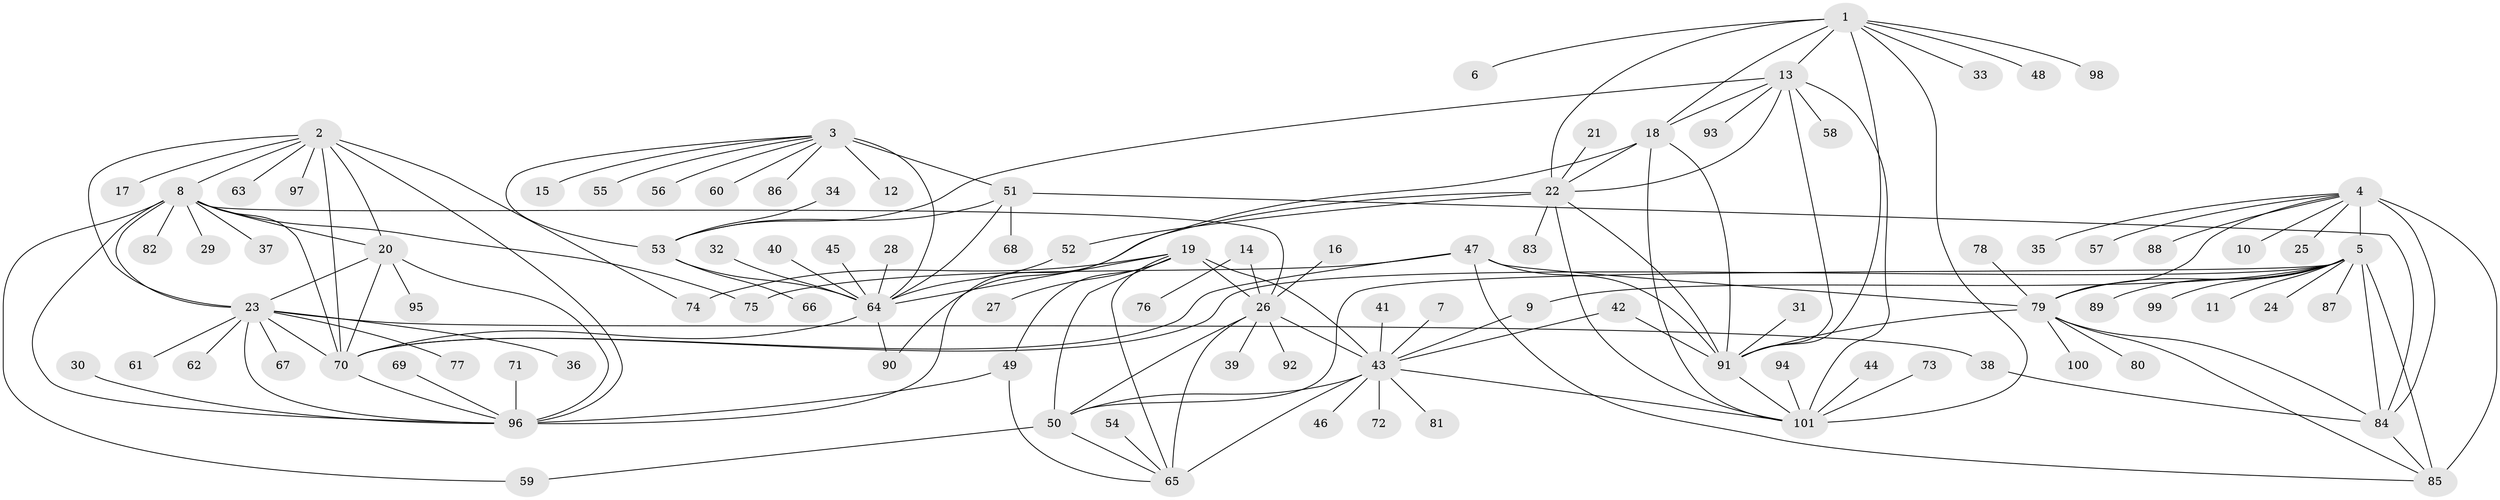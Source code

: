 // original degree distribution, {9: 0.055944055944055944, 8: 0.027972027972027972, 11: 0.03496503496503497, 7: 0.02097902097902098, 10: 0.03496503496503497, 13: 0.013986013986013986, 12: 0.027972027972027972, 6: 0.02097902097902098, 15: 0.006993006993006993, 1: 0.6013986013986014, 5: 0.006993006993006993, 2: 0.13286713286713286, 3: 0.013986013986013986}
// Generated by graph-tools (version 1.1) at 2025/37/03/04/25 23:37:40]
// undirected, 101 vertices, 154 edges
graph export_dot {
  node [color=gray90,style=filled];
  1;
  2;
  3;
  4;
  5;
  6;
  7;
  8;
  9;
  10;
  11;
  12;
  13;
  14;
  15;
  16;
  17;
  18;
  19;
  20;
  21;
  22;
  23;
  24;
  25;
  26;
  27;
  28;
  29;
  30;
  31;
  32;
  33;
  34;
  35;
  36;
  37;
  38;
  39;
  40;
  41;
  42;
  43;
  44;
  45;
  46;
  47;
  48;
  49;
  50;
  51;
  52;
  53;
  54;
  55;
  56;
  57;
  58;
  59;
  60;
  61;
  62;
  63;
  64;
  65;
  66;
  67;
  68;
  69;
  70;
  71;
  72;
  73;
  74;
  75;
  76;
  77;
  78;
  79;
  80;
  81;
  82;
  83;
  84;
  85;
  86;
  87;
  88;
  89;
  90;
  91;
  92;
  93;
  94;
  95;
  96;
  97;
  98;
  99;
  100;
  101;
  1 -- 6 [weight=1.0];
  1 -- 13 [weight=2.0];
  1 -- 18 [weight=2.0];
  1 -- 22 [weight=2.0];
  1 -- 33 [weight=1.0];
  1 -- 48 [weight=1.0];
  1 -- 91 [weight=2.0];
  1 -- 98 [weight=1.0];
  1 -- 101 [weight=2.0];
  2 -- 8 [weight=2.0];
  2 -- 17 [weight=1.0];
  2 -- 20 [weight=2.0];
  2 -- 23 [weight=2.0];
  2 -- 63 [weight=1.0];
  2 -- 70 [weight=2.0];
  2 -- 74 [weight=1.0];
  2 -- 96 [weight=2.0];
  2 -- 97 [weight=1.0];
  3 -- 12 [weight=1.0];
  3 -- 15 [weight=1.0];
  3 -- 51 [weight=4.0];
  3 -- 53 [weight=4.0];
  3 -- 55 [weight=1.0];
  3 -- 56 [weight=1.0];
  3 -- 60 [weight=1.0];
  3 -- 64 [weight=4.0];
  3 -- 86 [weight=1.0];
  4 -- 5 [weight=4.0];
  4 -- 10 [weight=1.0];
  4 -- 25 [weight=1.0];
  4 -- 35 [weight=1.0];
  4 -- 57 [weight=1.0];
  4 -- 79 [weight=2.0];
  4 -- 84 [weight=2.0];
  4 -- 85 [weight=2.0];
  4 -- 88 [weight=1.0];
  5 -- 9 [weight=1.0];
  5 -- 11 [weight=1.0];
  5 -- 24 [weight=1.0];
  5 -- 50 [weight=1.0];
  5 -- 70 [weight=1.0];
  5 -- 79 [weight=2.0];
  5 -- 84 [weight=2.0];
  5 -- 85 [weight=2.0];
  5 -- 87 [weight=1.0];
  5 -- 89 [weight=1.0];
  5 -- 99 [weight=1.0];
  7 -- 43 [weight=1.0];
  8 -- 20 [weight=1.0];
  8 -- 23 [weight=1.0];
  8 -- 26 [weight=1.0];
  8 -- 29 [weight=1.0];
  8 -- 37 [weight=1.0];
  8 -- 59 [weight=1.0];
  8 -- 70 [weight=1.0];
  8 -- 75 [weight=1.0];
  8 -- 82 [weight=1.0];
  8 -- 96 [weight=1.0];
  9 -- 43 [weight=1.0];
  13 -- 18 [weight=1.0];
  13 -- 22 [weight=1.0];
  13 -- 53 [weight=1.0];
  13 -- 58 [weight=1.0];
  13 -- 91 [weight=1.0];
  13 -- 93 [weight=1.0];
  13 -- 101 [weight=1.0];
  14 -- 26 [weight=1.0];
  14 -- 76 [weight=1.0];
  16 -- 26 [weight=1.0];
  18 -- 22 [weight=1.0];
  18 -- 91 [weight=1.0];
  18 -- 96 [weight=1.0];
  18 -- 101 [weight=1.0];
  19 -- 26 [weight=1.0];
  19 -- 27 [weight=1.0];
  19 -- 43 [weight=2.0];
  19 -- 49 [weight=1.0];
  19 -- 50 [weight=1.0];
  19 -- 64 [weight=1.0];
  19 -- 65 [weight=2.0];
  19 -- 74 [weight=1.0];
  20 -- 23 [weight=1.0];
  20 -- 70 [weight=1.0];
  20 -- 95 [weight=1.0];
  20 -- 96 [weight=1.0];
  21 -- 22 [weight=1.0];
  22 -- 52 [weight=1.0];
  22 -- 83 [weight=1.0];
  22 -- 90 [weight=1.0];
  22 -- 91 [weight=1.0];
  22 -- 101 [weight=1.0];
  23 -- 36 [weight=1.0];
  23 -- 38 [weight=1.0];
  23 -- 61 [weight=1.0];
  23 -- 62 [weight=1.0];
  23 -- 67 [weight=1.0];
  23 -- 70 [weight=1.0];
  23 -- 77 [weight=1.0];
  23 -- 96 [weight=1.0];
  26 -- 39 [weight=1.0];
  26 -- 43 [weight=2.0];
  26 -- 50 [weight=1.0];
  26 -- 65 [weight=2.0];
  26 -- 92 [weight=1.0];
  28 -- 64 [weight=1.0];
  30 -- 96 [weight=1.0];
  31 -- 91 [weight=1.0];
  32 -- 64 [weight=1.0];
  34 -- 53 [weight=1.0];
  38 -- 84 [weight=1.0];
  40 -- 64 [weight=1.0];
  41 -- 43 [weight=1.0];
  42 -- 43 [weight=1.0];
  42 -- 91 [weight=1.0];
  43 -- 46 [weight=1.0];
  43 -- 50 [weight=2.0];
  43 -- 65 [weight=4.0];
  43 -- 72 [weight=1.0];
  43 -- 81 [weight=1.0];
  43 -- 101 [weight=1.0];
  44 -- 101 [weight=1.0];
  45 -- 64 [weight=1.0];
  47 -- 70 [weight=1.0];
  47 -- 75 [weight=1.0];
  47 -- 79 [weight=1.0];
  47 -- 85 [weight=1.0];
  47 -- 91 [weight=1.0];
  49 -- 65 [weight=1.0];
  49 -- 96 [weight=1.0];
  50 -- 59 [weight=1.0];
  50 -- 65 [weight=2.0];
  51 -- 53 [weight=1.0];
  51 -- 64 [weight=1.0];
  51 -- 68 [weight=1.0];
  51 -- 84 [weight=1.0];
  52 -- 64 [weight=1.0];
  53 -- 64 [weight=1.0];
  53 -- 66 [weight=1.0];
  54 -- 65 [weight=1.0];
  64 -- 70 [weight=1.0];
  64 -- 90 [weight=1.0];
  69 -- 96 [weight=1.0];
  70 -- 96 [weight=1.0];
  71 -- 96 [weight=1.0];
  73 -- 101 [weight=1.0];
  78 -- 79 [weight=1.0];
  79 -- 80 [weight=1.0];
  79 -- 84 [weight=1.0];
  79 -- 85 [weight=1.0];
  79 -- 91 [weight=1.0];
  79 -- 100 [weight=1.0];
  84 -- 85 [weight=1.0];
  91 -- 101 [weight=1.0];
  94 -- 101 [weight=1.0];
}
